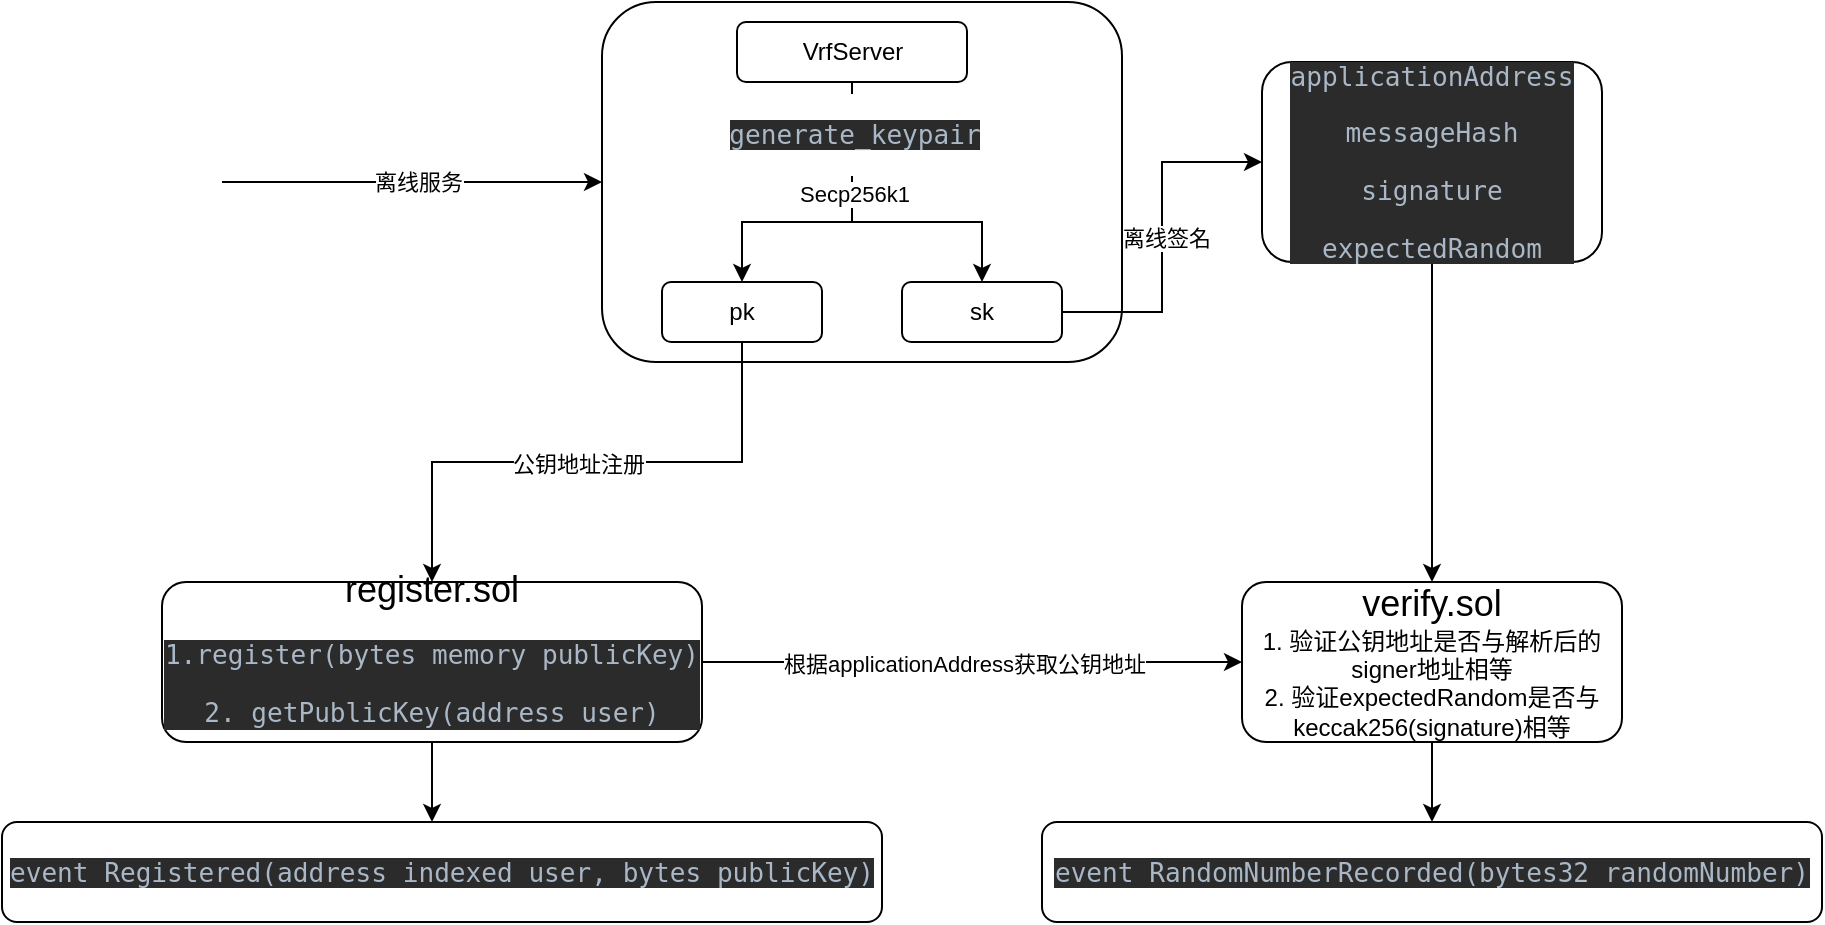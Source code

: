 <mxfile version="21.6.9" type="github">
  <diagram name="第 1 页" id="wDLLhAWes_VoWmML-Q-q">
    <mxGraphModel dx="1021" dy="1999" grid="1" gridSize="10" guides="1" tooltips="1" connect="1" arrows="1" fold="1" page="1" pageScale="1" pageWidth="827" pageHeight="1169" math="0" shadow="0">
      <root>
        <mxCell id="0" />
        <mxCell id="1" parent="0" />
        <mxCell id="3x9Fmmtqro9Js1refdKW-22" style="edgeStyle=orthogonalEdgeStyle;rounded=0;orthogonalLoop=1;jettySize=auto;html=1;" parent="1" source="3x9Fmmtqro9Js1refdKW-1" edge="1">
          <mxGeometry relative="1" as="geometry">
            <mxPoint x="275" y="270" as="targetPoint" />
          </mxGeometry>
        </mxCell>
        <mxCell id="3x9Fmmtqro9Js1refdKW-26" style="edgeStyle=orthogonalEdgeStyle;rounded=0;orthogonalLoop=1;jettySize=auto;html=1;entryX=0;entryY=0.5;entryDx=0;entryDy=0;" parent="1" source="3x9Fmmtqro9Js1refdKW-1" target="3x9Fmmtqro9Js1refdKW-3" edge="1">
          <mxGeometry relative="1" as="geometry" />
        </mxCell>
        <mxCell id="3x9Fmmtqro9Js1refdKW-29" value="根据applicationAddress获取公钥地址" style="edgeLabel;html=1;align=center;verticalAlign=middle;resizable=0;points=[];" parent="3x9Fmmtqro9Js1refdKW-26" vertex="1" connectable="0">
          <mxGeometry x="-0.035" y="-1" relative="1" as="geometry">
            <mxPoint as="offset" />
          </mxGeometry>
        </mxCell>
        <mxCell id="3x9Fmmtqro9Js1refdKW-1" value="&lt;font style=&quot;font-size: 18px;&quot;&gt;register.sol&lt;/font&gt;&lt;br&gt;&lt;div style=&quot;background-color:#2b2b2b;color:#a9b7c6&quot;&gt;&lt;pre style=&quot;font-family:&#39;JetBrains Mono&#39;,monospace;font-size:9.8pt;&quot;&gt;1.register(bytes memory publicKey)&lt;/pre&gt;&lt;pre style=&quot;font-family:&#39;JetBrains Mono&#39;,monospace;font-size:9.8pt;&quot;&gt;2. getPublicKey(address user)&lt;/pre&gt;&lt;/div&gt;" style="rounded=1;whiteSpace=wrap;html=1;" parent="1" vertex="1">
          <mxGeometry x="140" y="150" width="270" height="80" as="geometry" />
        </mxCell>
        <mxCell id="3x9Fmmtqro9Js1refdKW-25" style="edgeStyle=orthogonalEdgeStyle;rounded=0;orthogonalLoop=1;jettySize=auto;html=1;entryX=0.5;entryY=0;entryDx=0;entryDy=0;" parent="1" source="3x9Fmmtqro9Js1refdKW-3" target="3x9Fmmtqro9Js1refdKW-24" edge="1">
          <mxGeometry relative="1" as="geometry" />
        </mxCell>
        <mxCell id="3x9Fmmtqro9Js1refdKW-3" value="&lt;font style=&quot;font-size: 18px;&quot;&gt;verify.sol&lt;/font&gt;&lt;br&gt;1. 验证公钥地址是否与解析后的signer地址相等&lt;br&gt;2. 验证expectedRandom是否与keccak256(signature)相等" style="rounded=1;whiteSpace=wrap;html=1;" parent="1" vertex="1">
          <mxGeometry x="680" y="150" width="190" height="80" as="geometry" />
        </mxCell>
        <mxCell id="3x9Fmmtqro9Js1refdKW-4" value="" style="rounded=1;whiteSpace=wrap;html=1;" parent="1" vertex="1">
          <mxGeometry x="360" y="-140" width="260" height="180" as="geometry" />
        </mxCell>
        <mxCell id="3x9Fmmtqro9Js1refdKW-8" style="edgeStyle=orthogonalEdgeStyle;rounded=0;orthogonalLoop=1;jettySize=auto;html=1;" parent="1" source="3x9Fmmtqro9Js1refdKW-5" target="3x9Fmmtqro9Js1refdKW-6" edge="1">
          <mxGeometry relative="1" as="geometry">
            <Array as="points">
              <mxPoint x="485" y="-30" />
              <mxPoint x="430" y="-30" />
            </Array>
          </mxGeometry>
        </mxCell>
        <mxCell id="3x9Fmmtqro9Js1refdKW-10" style="edgeStyle=orthogonalEdgeStyle;rounded=0;orthogonalLoop=1;jettySize=auto;html=1;" parent="1" source="3x9Fmmtqro9Js1refdKW-5" target="3x9Fmmtqro9Js1refdKW-7" edge="1">
          <mxGeometry relative="1" as="geometry">
            <Array as="points">
              <mxPoint x="485" y="-30" />
              <mxPoint x="550" y="-30" />
            </Array>
          </mxGeometry>
        </mxCell>
        <mxCell id="3x9Fmmtqro9Js1refdKW-11" value="&lt;div style=&quot;background-color:#2b2b2b;color:#a9b7c6&quot;&gt;&lt;pre style=&quot;font-family:&#39;JetBrains Mono&#39;,monospace;font-size:9.8pt;&quot;&gt;generate_keypair&lt;/pre&gt;&lt;/div&gt;" style="edgeLabel;html=1;align=center;verticalAlign=middle;resizable=0;points=[];" parent="3x9Fmmtqro9Js1refdKW-10" vertex="1" connectable="0">
          <mxGeometry x="-0.685" y="1" relative="1" as="geometry">
            <mxPoint as="offset" />
          </mxGeometry>
        </mxCell>
        <mxCell id="3x9Fmmtqro9Js1refdKW-12" value="Secp256k1" style="edgeLabel;html=1;align=center;verticalAlign=middle;resizable=0;points=[];" parent="3x9Fmmtqro9Js1refdKW-10" vertex="1" connectable="0">
          <mxGeometry x="-0.326" y="1" relative="1" as="geometry">
            <mxPoint as="offset" />
          </mxGeometry>
        </mxCell>
        <mxCell id="3x9Fmmtqro9Js1refdKW-5" value="VrfServer" style="rounded=1;whiteSpace=wrap;html=1;" parent="1" vertex="1">
          <mxGeometry x="427.5" y="-130" width="115" height="30" as="geometry" />
        </mxCell>
        <mxCell id="3x9Fmmtqro9Js1refdKW-16" style="edgeStyle=orthogonalEdgeStyle;rounded=0;orthogonalLoop=1;jettySize=auto;html=1;entryX=0.5;entryY=0;entryDx=0;entryDy=0;" parent="1" source="3x9Fmmtqro9Js1refdKW-6" target="3x9Fmmtqro9Js1refdKW-1" edge="1">
          <mxGeometry relative="1" as="geometry" />
        </mxCell>
        <mxCell id="3x9Fmmtqro9Js1refdKW-17" value="公钥地址注册" style="edgeLabel;html=1;align=center;verticalAlign=middle;resizable=0;points=[];" parent="3x9Fmmtqro9Js1refdKW-16" vertex="1" connectable="0">
          <mxGeometry x="0.038" y="1" relative="1" as="geometry">
            <mxPoint as="offset" />
          </mxGeometry>
        </mxCell>
        <mxCell id="3x9Fmmtqro9Js1refdKW-6" value="pk" style="rounded=1;whiteSpace=wrap;html=1;" parent="1" vertex="1">
          <mxGeometry x="390" width="80" height="30" as="geometry" />
        </mxCell>
        <mxCell id="3x9Fmmtqro9Js1refdKW-19" style="edgeStyle=orthogonalEdgeStyle;rounded=0;orthogonalLoop=1;jettySize=auto;html=1;entryX=0;entryY=0.5;entryDx=0;entryDy=0;" parent="1" source="3x9Fmmtqro9Js1refdKW-7" target="3x9Fmmtqro9Js1refdKW-18" edge="1">
          <mxGeometry relative="1" as="geometry" />
        </mxCell>
        <mxCell id="3x9Fmmtqro9Js1refdKW-20" value="离线签名" style="edgeLabel;html=1;align=center;verticalAlign=middle;resizable=0;points=[];" parent="3x9Fmmtqro9Js1refdKW-19" vertex="1" connectable="0">
          <mxGeometry x="0.002" y="-2" relative="1" as="geometry">
            <mxPoint as="offset" />
          </mxGeometry>
        </mxCell>
        <mxCell id="3x9Fmmtqro9Js1refdKW-7" value="sk" style="rounded=1;whiteSpace=wrap;html=1;" parent="1" vertex="1">
          <mxGeometry x="510" width="80" height="30" as="geometry" />
        </mxCell>
        <mxCell id="3x9Fmmtqro9Js1refdKW-13" value="" style="endArrow=classic;html=1;rounded=0;entryX=0;entryY=0.5;entryDx=0;entryDy=0;" parent="1" target="3x9Fmmtqro9Js1refdKW-4" edge="1">
          <mxGeometry width="50" height="50" relative="1" as="geometry">
            <mxPoint x="170" y="-50" as="sourcePoint" />
            <mxPoint x="330" y="-60" as="targetPoint" />
          </mxGeometry>
        </mxCell>
        <mxCell id="3x9Fmmtqro9Js1refdKW-15" value="离线服务" style="edgeLabel;html=1;align=center;verticalAlign=middle;resizable=0;points=[];" parent="3x9Fmmtqro9Js1refdKW-13" vertex="1" connectable="0">
          <mxGeometry x="0.031" relative="1" as="geometry">
            <mxPoint as="offset" />
          </mxGeometry>
        </mxCell>
        <mxCell id="3x9Fmmtqro9Js1refdKW-21" style="edgeStyle=orthogonalEdgeStyle;rounded=0;orthogonalLoop=1;jettySize=auto;html=1;" parent="1" source="3x9Fmmtqro9Js1refdKW-18" target="3x9Fmmtqro9Js1refdKW-3" edge="1">
          <mxGeometry relative="1" as="geometry" />
        </mxCell>
        <mxCell id="3x9Fmmtqro9Js1refdKW-18" value="&lt;div style=&quot;background-color:#2b2b2b;color:#a9b7c6&quot;&gt;&lt;pre style=&quot;font-family:&#39;JetBrains Mono&#39;,monospace;font-size:9.8pt;&quot;&gt;&lt;div&gt;&lt;pre style=&quot;font-family:&#39;JetBrains Mono&#39;,monospace;font-size:9.8pt;&quot;&gt;applicationAddress&lt;/pre&gt;&lt;/div&gt;&lt;/pre&gt;&lt;pre style=&quot;font-family:&#39;JetBrains Mono&#39;,monospace;font-size:9.8pt;&quot;&gt;messageHash&lt;/pre&gt;&lt;pre style=&quot;font-family:&#39;JetBrains Mono&#39;,monospace;font-size:9.8pt;&quot;&gt;&lt;div&gt;&lt;pre style=&quot;font-family:&#39;JetBrains Mono&#39;,monospace;font-size:9.8pt;&quot;&gt;signature&lt;/pre&gt;&lt;pre style=&quot;font-family:&#39;JetBrains Mono&#39;,monospace;font-size:9.8pt;&quot;&gt;&lt;div&gt;&lt;pre style=&quot;font-family:&#39;JetBrains Mono&#39;,monospace;font-size:9.8pt;&quot;&gt;expectedRandom&lt;/pre&gt;&lt;/div&gt;&lt;/pre&gt;&lt;/div&gt;&lt;/pre&gt;&lt;/div&gt;" style="rounded=1;whiteSpace=wrap;html=1;" parent="1" vertex="1">
          <mxGeometry x="690" y="-110" width="170" height="100" as="geometry" />
        </mxCell>
        <mxCell id="3x9Fmmtqro9Js1refdKW-23" value="&lt;div style=&quot;background-color:#2b2b2b;color:#a9b7c6&quot;&gt;&lt;pre style=&quot;font-family:&#39;JetBrains Mono&#39;,monospace;font-size:9.8pt;&quot;&gt;&lt;div&gt;&lt;pre style=&quot;font-family:&#39;JetBrains Mono&#39;,monospace;font-size:9.8pt;&quot;&gt;event Registered(address indexed user, bytes publicKey)&lt;/pre&gt;&lt;/div&gt;&lt;/pre&gt;&lt;/div&gt;" style="rounded=1;whiteSpace=wrap;html=1;" parent="1" vertex="1">
          <mxGeometry x="60" y="270" width="440" height="50" as="geometry" />
        </mxCell>
        <mxCell id="3x9Fmmtqro9Js1refdKW-24" value="&lt;div style=&quot;background-color:#2b2b2b;color:#a9b7c6&quot;&gt;&lt;pre style=&quot;font-family:&#39;JetBrains Mono&#39;,monospace;font-size:9.8pt;&quot;&gt;event RandomNumberRecorded(bytes32 randomNumber)&lt;/pre&gt;&lt;/div&gt;" style="rounded=1;whiteSpace=wrap;html=1;" parent="1" vertex="1">
          <mxGeometry x="580" y="270" width="390" height="50" as="geometry" />
        </mxCell>
      </root>
    </mxGraphModel>
  </diagram>
</mxfile>
